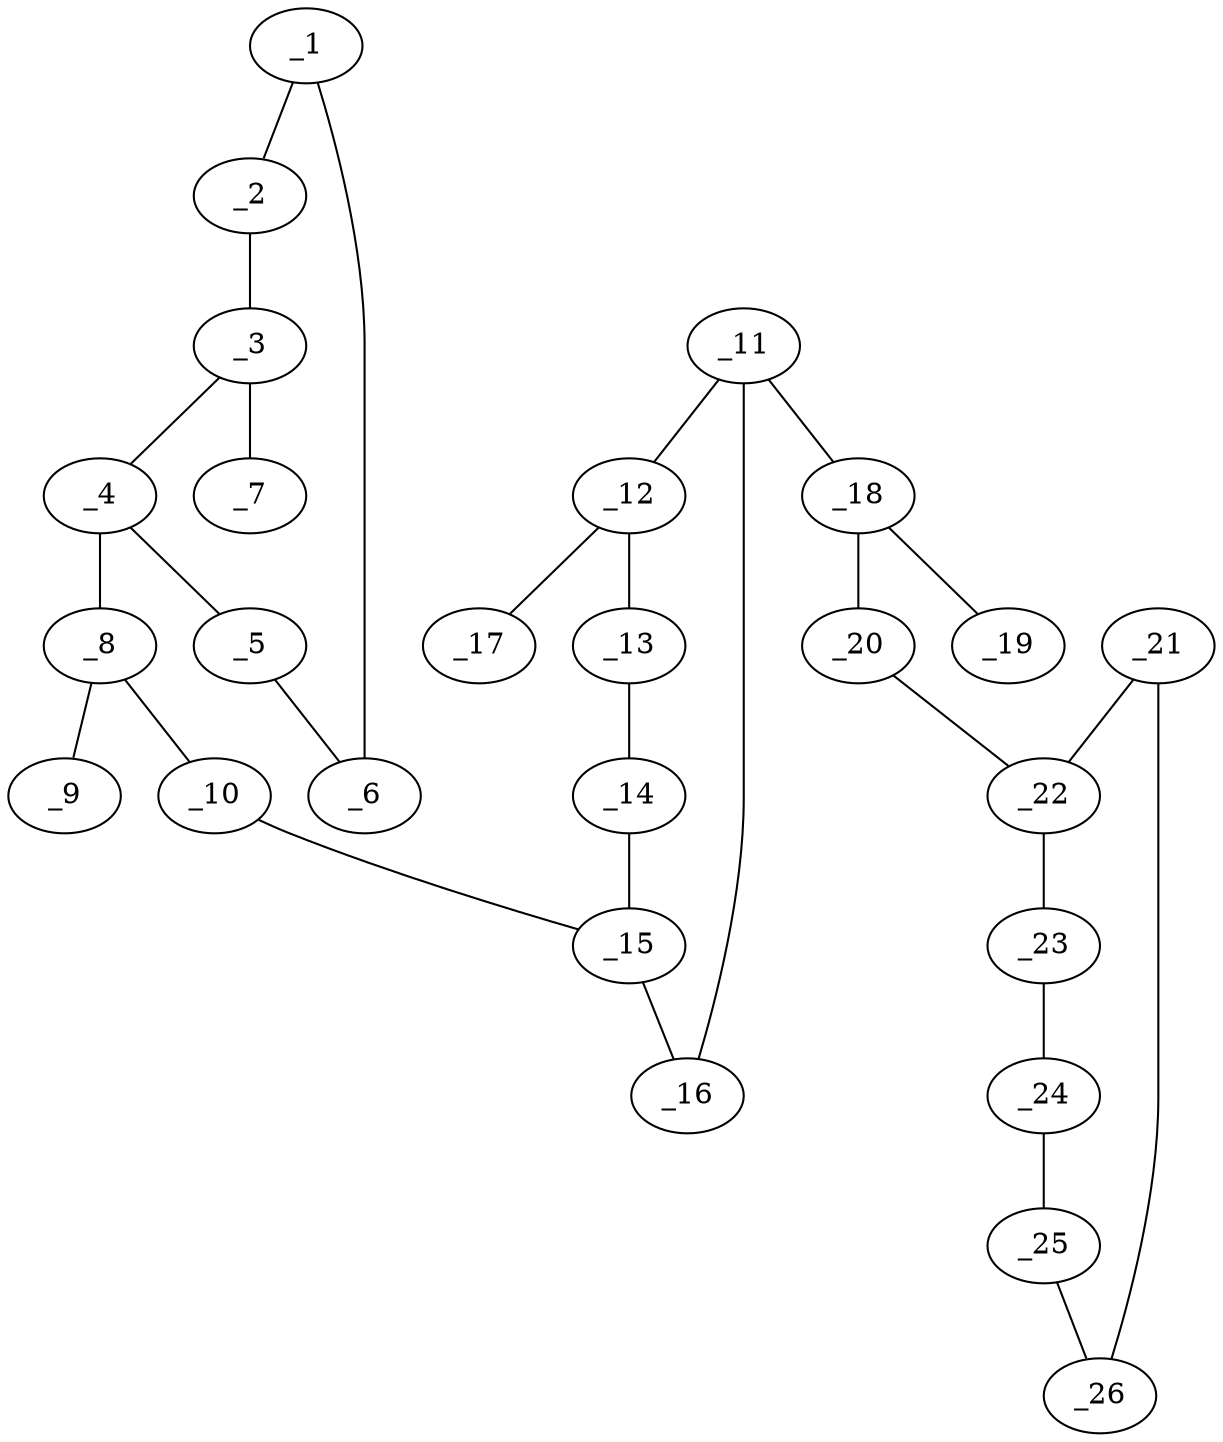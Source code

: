 graph molid640266 {
	_1	 [charge=0,
		chem=1,
		symbol="C  ",
		x="8.0622",
		y="-4.25"];
	_2	 [charge=0,
		chem=1,
		symbol="C  ",
		x="7.1961",
		y="-4.75"];
	_1 -- _2	 [valence=1];
	_6	 [charge=0,
		chem=1,
		symbol="C  ",
		x="8.0622",
		y="-3.25"];
	_1 -- _6	 [valence=2];
	_3	 [charge=0,
		chem=1,
		symbol="C  ",
		x="6.3301",
		y="-4.25"];
	_2 -- _3	 [valence=2];
	_4	 [charge=0,
		chem=1,
		symbol="C  ",
		x="6.3301",
		y="-3.25"];
	_3 -- _4	 [valence=1];
	_7	 [charge=0,
		chem=22,
		symbol="F  ",
		x="5.4641",
		y="-4.75"];
	_3 -- _7	 [valence=1];
	_5	 [charge=0,
		chem=1,
		symbol="C  ",
		x="7.1961",
		y="-2.75"];
	_4 -- _5	 [valence=2];
	_8	 [charge=0,
		chem=1,
		symbol="C  ",
		x="5.4641",
		y="-2.75"];
	_4 -- _8	 [valence=1];
	_5 -- _6	 [valence=1];
	_9	 [charge=0,
		chem=5,
		symbol="S  ",
		x="4.5981",
		y="-3.25"];
	_8 -- _9	 [valence=2];
	_10	 [charge=0,
		chem=4,
		symbol="N  ",
		x="5.4641",
		y="-1.75"];
	_8 -- _10	 [valence=1];
	_15	 [charge=0,
		chem=1,
		symbol="C  ",
		x="4.5981",
		y="-1.25"];
	_10 -- _15	 [valence=1];
	_11	 [charge=0,
		chem=1,
		symbol="C  ",
		x="3.7321",
		y="0.25"];
	_12	 [charge=0,
		chem=1,
		symbol="C  ",
		x="2.866",
		y="-0.25"];
	_11 -- _12	 [valence=2];
	_16	 [charge=0,
		chem=1,
		symbol="C  ",
		x="4.5981",
		y="-0.25"];
	_11 -- _16	 [valence=1];
	_18	 [charge=0,
		chem=1,
		symbol="C  ",
		x="3.7321",
		y="1.25"];
	_11 -- _18	 [valence=1];
	_13	 [charge=0,
		chem=1,
		symbol="C  ",
		x="2.866",
		y="-1.25"];
	_12 -- _13	 [valence=1];
	_17	 [charge=0,
		chem=7,
		symbol="Cl ",
		x=2,
		y="0.25"];
	_12 -- _17	 [valence=1];
	_14	 [charge=0,
		chem=1,
		symbol="C  ",
		x="3.732",
		y="-1.75"];
	_13 -- _14	 [valence=2];
	_14 -- _15	 [valence=1];
	_15 -- _16	 [valence=2];
	_19	 [charge=0,
		chem=2,
		symbol="O  ",
		x="2.866",
		y="1.75"];
	_18 -- _19	 [valence=2];
	_20	 [charge=0,
		chem=2,
		symbol="O  ",
		x="4.5981",
		y="1.75"];
	_18 -- _20	 [valence=1];
	_22	 [charge=0,
		chem=1,
		symbol="C  ",
		x="4.5981",
		y="2.75"];
	_20 -- _22	 [valence=1];
	_21	 [charge=0,
		chem=1,
		symbol="C  ",
		x="5.4641",
		y="3.25"];
	_21 -- _22	 [valence=1];
	_26	 [charge=0,
		chem=1,
		symbol="C  ",
		x="5.4641",
		y="4.25"];
	_21 -- _26	 [valence=1];
	_23	 [charge=0,
		chem=1,
		symbol="C  ",
		x="3.7321",
		y="3.25"];
	_22 -- _23	 [valence=1];
	_24	 [charge=0,
		chem=1,
		symbol="C  ",
		x="3.7321",
		y="4.25"];
	_23 -- _24	 [valence=1];
	_25	 [charge=0,
		chem=1,
		symbol="C  ",
		x="4.5981",
		y="4.75"];
	_24 -- _25	 [valence=1];
	_25 -- _26	 [valence=1];
}
